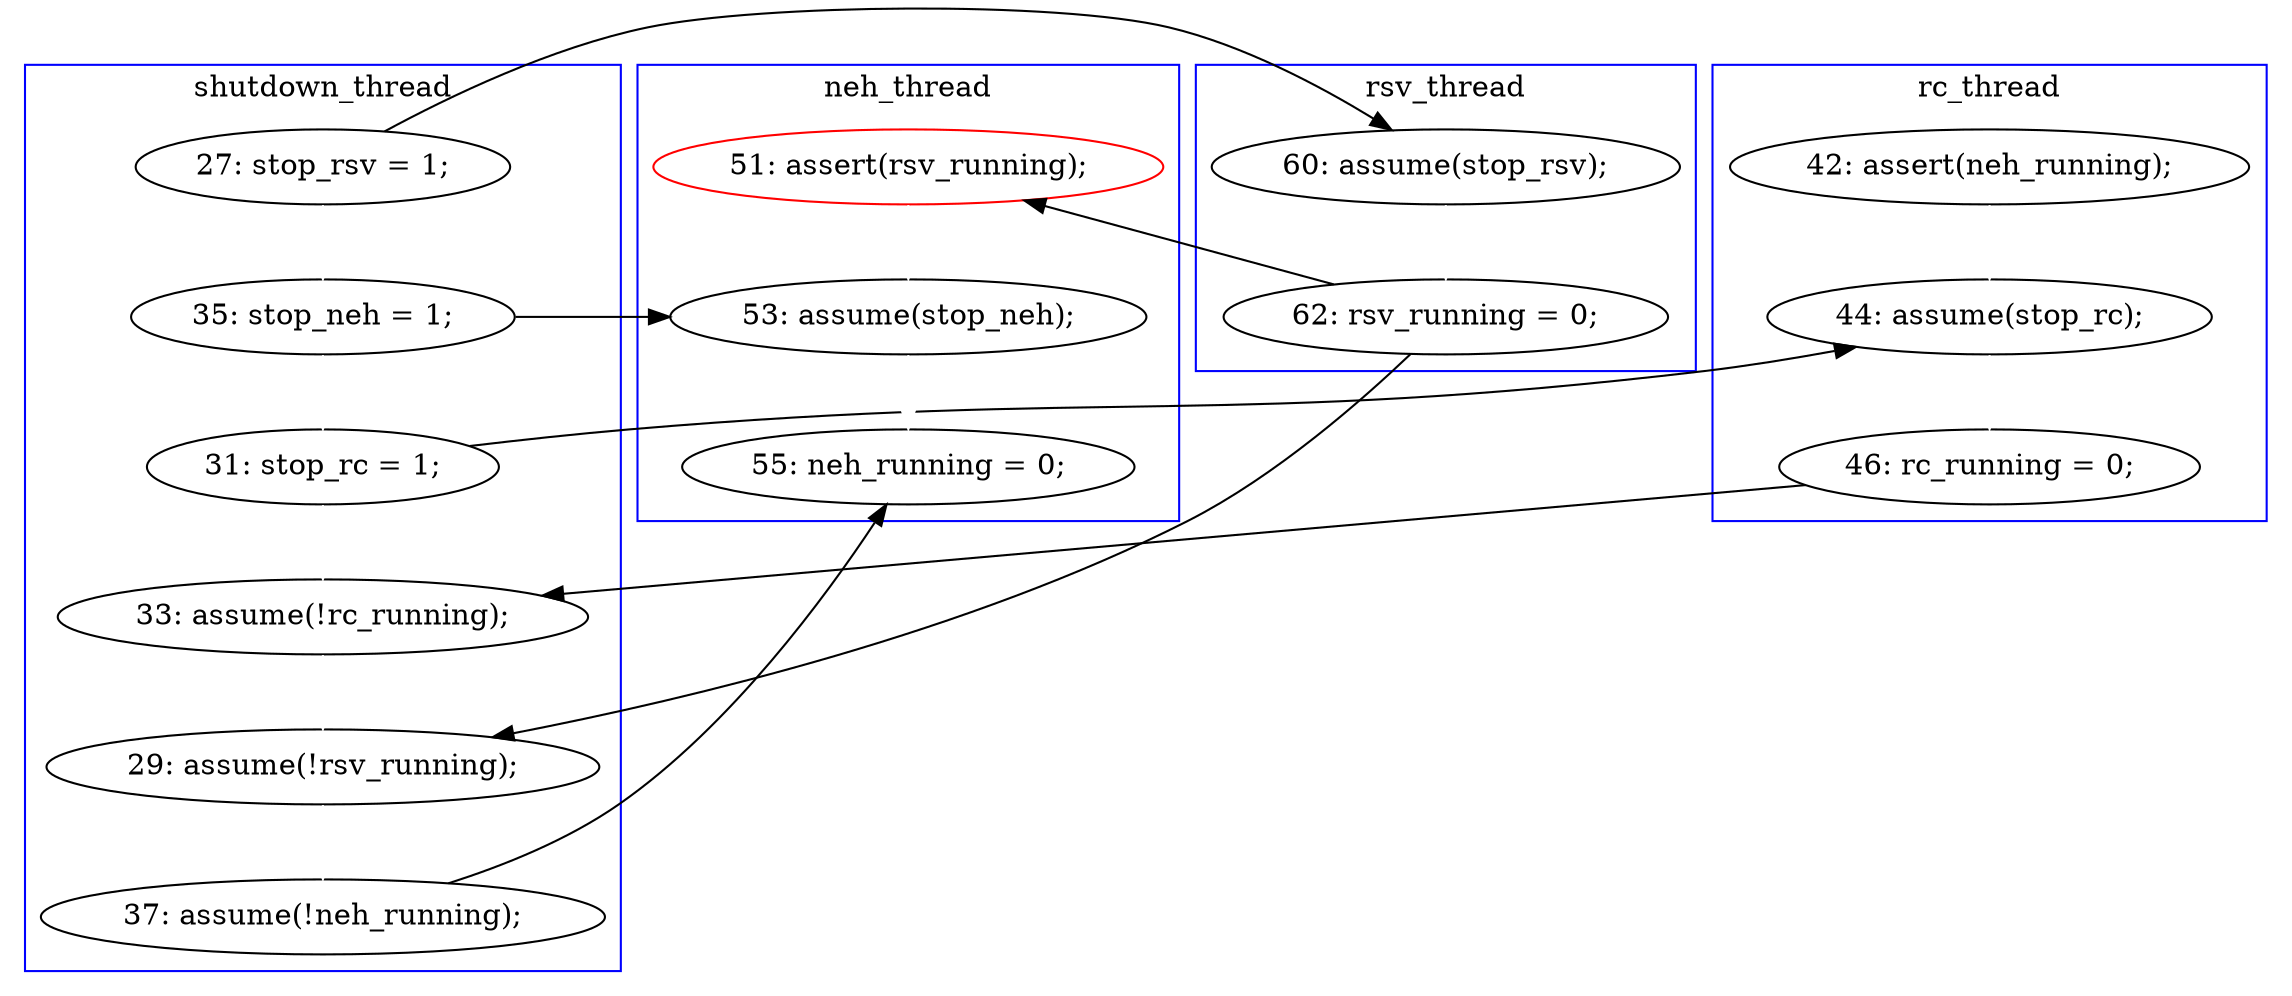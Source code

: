 digraph Counterexample {
	13 -> 15 [color = black, style = solid, constraint = false]
	16 -> 19 [color = white, style = solid]
	19 -> 22 [color = black, style = solid, constraint = false]
	13 -> 16 [color = white, style = solid]
	25 -> 32 [color = white, style = solid]
	17 -> 25 [color = black, style = solid, constraint = false]
	23 -> 24 [color = black, style = solid, constraint = false]
	22 -> 23 [color = white, style = solid]
	24 -> 25 [color = white, style = solid]
	16 -> 31 [color = black, style = solid, constraint = false]
	21 -> 22 [color = white, style = solid]
	17 -> 30 [color = black, style = solid, constraint = false]
	15 -> 17 [color = white, style = solid]
	31 -> 36 [color = white, style = solid]
	32 -> 36 [color = black, style = solid, constraint = false]
	30 -> 31 [color = white, style = solid]
	19 -> 24 [color = white, style = solid]
	subgraph cluster2 {
		label = rc_thread
		color = blue
		22  [label = "44: assume(stop_rc);"]
		21  [label = "42: assert(neh_running);"]
		23  [label = "46: rc_running = 0;"]
	}
	subgraph cluster3 {
		label = neh_thread
		color = blue
		36  [label = "55: neh_running = 0;"]
		30  [label = "51: assert(rsv_running);", color = red]
		31  [label = "53: assume(stop_neh);"]
	}
	subgraph cluster1 {
		label = shutdown_thread
		color = blue
		16  [label = "35: stop_neh = 1;"]
		24  [label = "33: assume(!rc_running);"]
		13  [label = "27: stop_rsv = 1;"]
		19  [label = "31: stop_rc = 1;"]
		25  [label = "29: assume(!rsv_running);"]
		32  [label = "37: assume(!neh_running);"]
	}
	subgraph cluster4 {
		label = rsv_thread
		color = blue
		17  [label = "62: rsv_running = 0;"]
		15  [label = "60: assume(stop_rsv);"]
	}
}